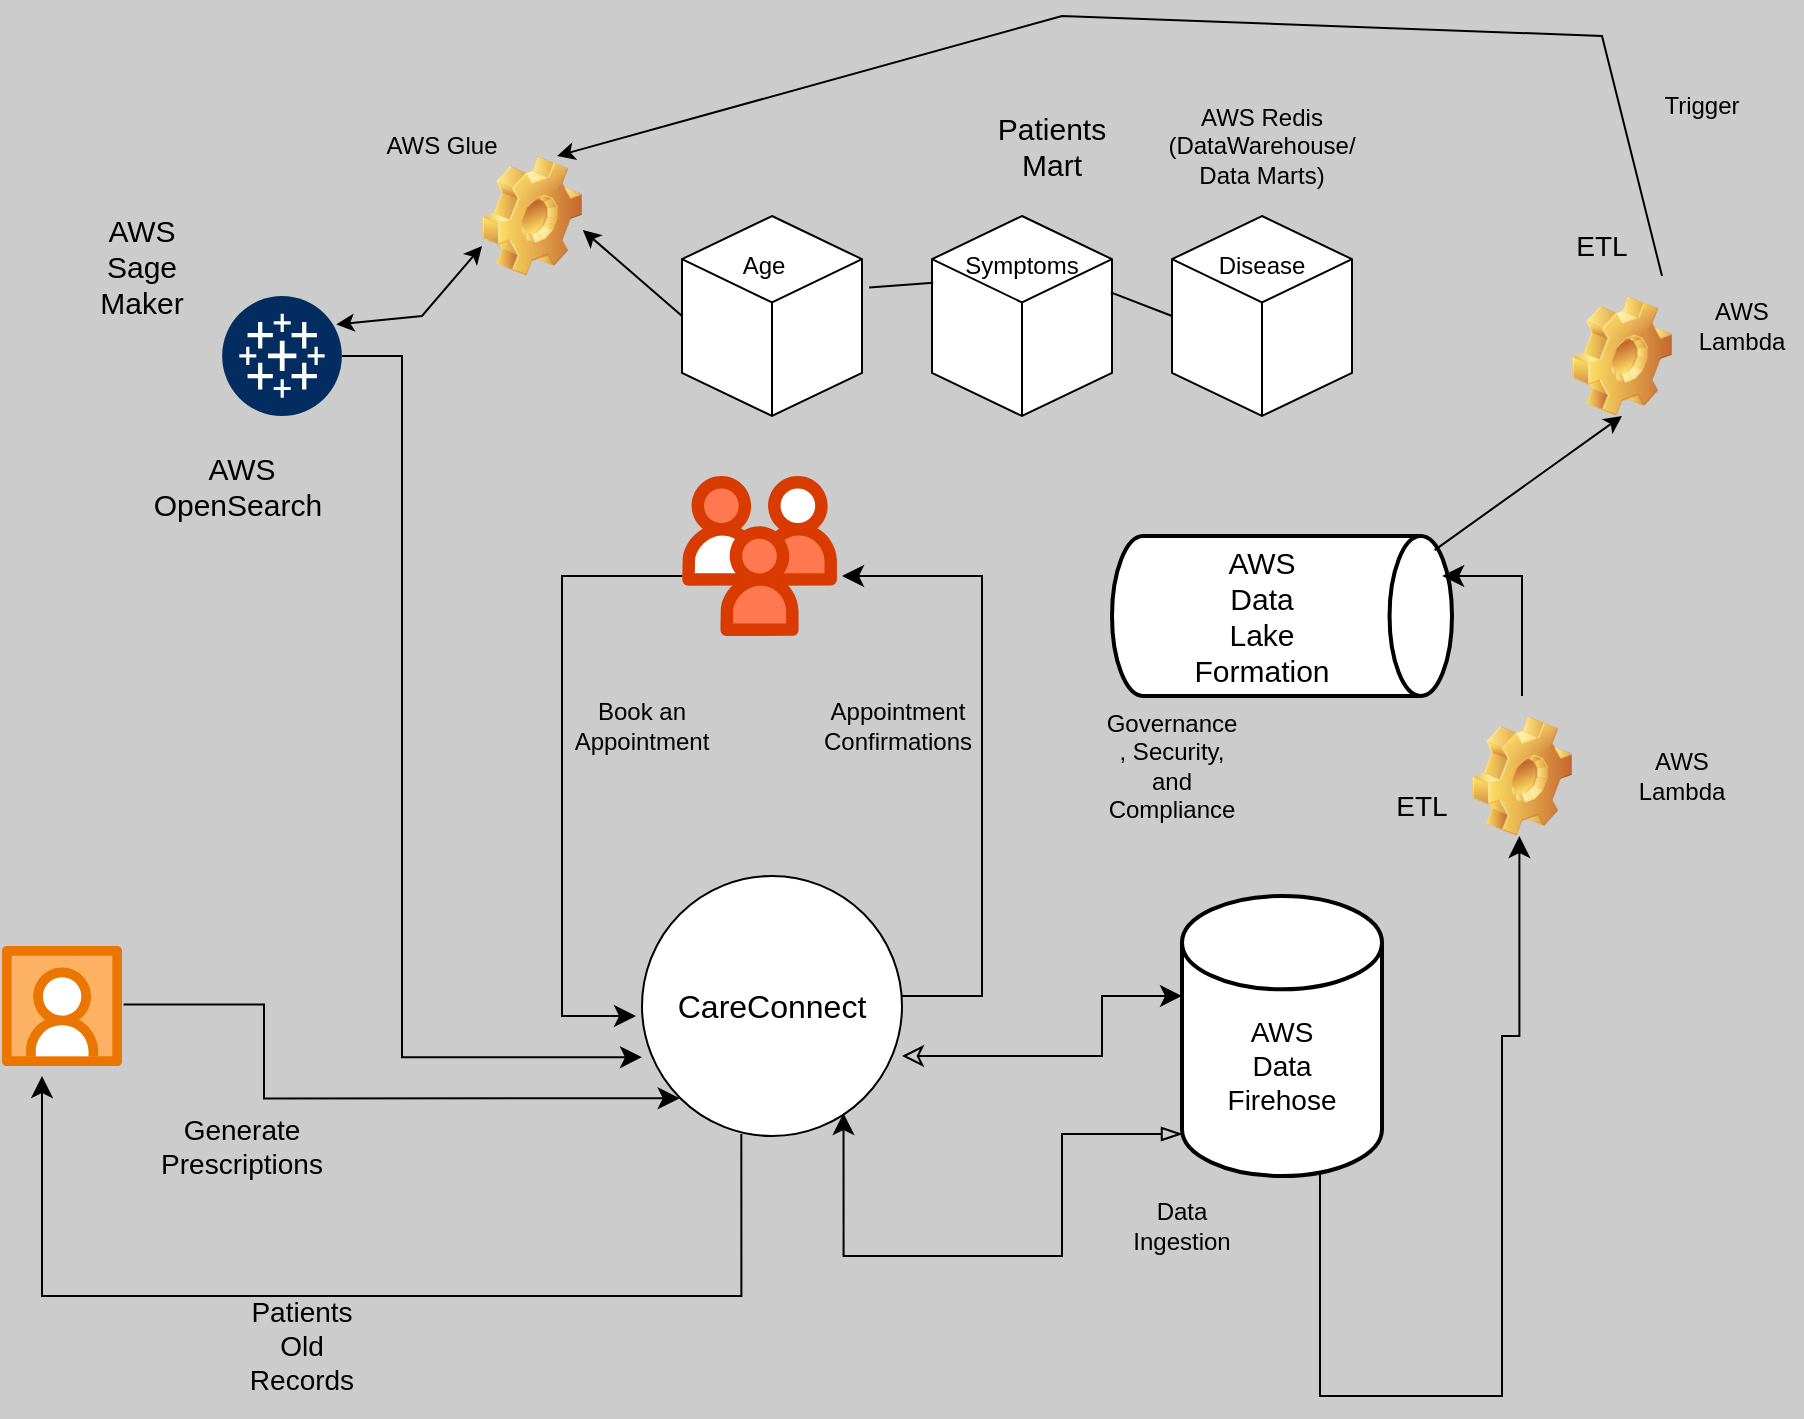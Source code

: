 <mxfile version="24.2.1" type="device">
  <diagram name="Page-1" id="udvCW65GLaHVHVGrBcbs">
    <mxGraphModel dx="1050" dy="557" grid="1" gridSize="10" guides="1" tooltips="1" connect="1" arrows="1" fold="1" page="1" pageScale="1" pageWidth="850" pageHeight="1100" background="#CCCCCC" math="0" shadow="0">
      <root>
        <mxCell id="0" />
        <mxCell id="1" parent="0" />
        <mxCell id="PTmdwTSmmHxyZHhgt3zp-11" value="" style="verticalLabelPosition=bottom;verticalAlign=top;html=1;shape=mxgraph.flowchart.on-page_reference;" parent="1" vertex="1">
          <mxGeometry x="380" y="440" width="130" height="130" as="geometry" />
        </mxCell>
        <mxCell id="PTmdwTSmmHxyZHhgt3zp-12" value="&lt;font style=&quot;font-size: 16px;&quot;&gt;CareConnect&lt;/font&gt;" style="text;html=1;strokeColor=none;fillColor=none;align=center;verticalAlign=middle;whiteSpace=wrap;rounded=0;" parent="1" vertex="1">
          <mxGeometry x="411.25" y="480" width="67.5" height="50" as="geometry" />
        </mxCell>
        <mxCell id="PTmdwTSmmHxyZHhgt3zp-13" value="" style="verticalLabelPosition=bottom;aspect=fixed;html=1;shape=mxgraph.salesforce.employees;" parent="1" vertex="1">
          <mxGeometry x="400" y="240" width="77.6" height="80" as="geometry" />
        </mxCell>
        <mxCell id="PTmdwTSmmHxyZHhgt3zp-14" value="" style="strokeWidth=2;html=1;shape=mxgraph.flowchart.database;whiteSpace=wrap;" parent="1" vertex="1">
          <mxGeometry x="650" y="450" width="100" height="140" as="geometry" />
        </mxCell>
        <mxCell id="PTmdwTSmmHxyZHhgt3zp-15" value="" style="strokeWidth=2;html=1;shape=mxgraph.flowchart.direct_data;whiteSpace=wrap;" parent="1" vertex="1">
          <mxGeometry x="615" y="270" width="170" height="80" as="geometry" />
        </mxCell>
        <mxCell id="PTmdwTSmmHxyZHhgt3zp-16" value="&lt;font style=&quot;font-size: 15px;&quot;&gt;AWS Data Lake Formation&lt;/font&gt;" style="text;html=1;strokeColor=none;fillColor=none;align=center;verticalAlign=middle;whiteSpace=wrap;rounded=0;" parent="1" vertex="1">
          <mxGeometry x="660" y="295" width="60" height="30" as="geometry" />
        </mxCell>
        <mxCell id="PTmdwTSmmHxyZHhgt3zp-17" value="&lt;font style=&quot;font-size: 14px;&quot;&gt;AWS Data Firehose&lt;br&gt;&lt;/font&gt;" style="text;html=1;strokeColor=none;fillColor=none;align=center;verticalAlign=middle;whiteSpace=wrap;rounded=0;" parent="1" vertex="1">
          <mxGeometry x="670" y="520" width="60" height="30" as="geometry" />
        </mxCell>
        <mxCell id="PTmdwTSmmHxyZHhgt3zp-26" value="" style="edgeStyle=segmentEdgeStyle;endArrow=classic;html=1;curved=0;rounded=0;endSize=8;startSize=8;" parent="1" source="PTmdwTSmmHxyZHhgt3zp-13" edge="1">
          <mxGeometry width="50" height="50" relative="1" as="geometry">
            <mxPoint x="380" y="290" as="sourcePoint" />
            <mxPoint x="377" y="510" as="targetPoint" />
            <Array as="points">
              <mxPoint x="340" y="290" />
              <mxPoint x="340" y="510" />
              <mxPoint x="377" y="510" />
            </Array>
          </mxGeometry>
        </mxCell>
        <mxCell id="PTmdwTSmmHxyZHhgt3zp-28" value="" style="edgeStyle=segmentEdgeStyle;endArrow=classic;html=1;curved=0;rounded=0;endSize=8;startSize=8;" parent="1" source="PTmdwTSmmHxyZHhgt3zp-11" edge="1">
          <mxGeometry width="50" height="50" relative="1" as="geometry">
            <mxPoint x="550" y="560" as="sourcePoint" />
            <mxPoint x="480" y="290" as="targetPoint" />
            <Array as="points">
              <mxPoint x="550" y="500" />
              <mxPoint x="550" y="290" />
            </Array>
          </mxGeometry>
        </mxCell>
        <mxCell id="PTmdwTSmmHxyZHhgt3zp-29" value="" style="verticalLabelPosition=bottom;aspect=fixed;html=1;shape=mxgraph.salesforce.social_studio;" parent="1" vertex="1">
          <mxGeometry x="60" y="475" width="60" height="60" as="geometry" />
        </mxCell>
        <mxCell id="PTmdwTSmmHxyZHhgt3zp-30" value="" style="edgeStyle=segmentEdgeStyle;endArrow=classic;html=1;curved=0;rounded=0;endSize=8;startSize=8;entryX=0;entryY=0.357;entryDx=0;entryDy=0;entryPerimeter=0;startArrow=classic;startFill=0;" parent="1" target="PTmdwTSmmHxyZHhgt3zp-14" edge="1">
          <mxGeometry width="50" height="50" relative="1" as="geometry">
            <mxPoint x="510" y="530" as="sourcePoint" />
            <mxPoint x="640" y="500" as="targetPoint" />
            <Array as="points">
              <mxPoint x="610" y="530" />
              <mxPoint x="610" y="500" />
            </Array>
          </mxGeometry>
        </mxCell>
        <mxCell id="PTmdwTSmmHxyZHhgt3zp-31" value="" style="edgeStyle=segmentEdgeStyle;endArrow=classic;html=1;curved=0;rounded=0;endSize=8;startSize=8;exitX=0;exitY=0.85;exitDx=0;exitDy=0;exitPerimeter=0;entryX=0.775;entryY=0.912;entryDx=0;entryDy=0;entryPerimeter=0;startArrow=blockThin;startFill=0;" parent="1" source="PTmdwTSmmHxyZHhgt3zp-14" target="PTmdwTSmmHxyZHhgt3zp-11" edge="1">
          <mxGeometry width="50" height="50" relative="1" as="geometry">
            <mxPoint x="640" y="570" as="sourcePoint" />
            <mxPoint x="480" y="570" as="targetPoint" />
            <Array as="points">
              <mxPoint x="590" y="569" />
              <mxPoint x="590" y="630" />
              <mxPoint x="481" y="630" />
            </Array>
          </mxGeometry>
        </mxCell>
        <mxCell id="PTmdwTSmmHxyZHhgt3zp-32" value="" style="edgeStyle=segmentEdgeStyle;endArrow=classic;html=1;curved=0;rounded=0;endSize=8;startSize=8;entryX=0.382;entryY=0.992;entryDx=0;entryDy=0;entryPerimeter=0;exitX=0.382;exitY=0.992;exitDx=0;exitDy=0;exitPerimeter=0;" parent="1" source="PTmdwTSmmHxyZHhgt3zp-11" edge="1">
          <mxGeometry width="50" height="50" relative="1" as="geometry">
            <mxPoint x="430" y="610" as="sourcePoint" />
            <mxPoint x="80" y="540" as="targetPoint" />
            <Array as="points">
              <mxPoint x="430" y="650" />
              <mxPoint x="80" y="650" />
            </Array>
          </mxGeometry>
        </mxCell>
        <mxCell id="PTmdwTSmmHxyZHhgt3zp-33" value="" style="edgeStyle=segmentEdgeStyle;endArrow=classic;html=1;curved=0;rounded=0;endSize=8;startSize=8;entryX=0.145;entryY=0.855;entryDx=0;entryDy=0;entryPerimeter=0;exitX=1.013;exitY=0.487;exitDx=0;exitDy=0;exitPerimeter=0;" parent="1" source="PTmdwTSmmHxyZHhgt3zp-29" target="PTmdwTSmmHxyZHhgt3zp-11" edge="1">
          <mxGeometry width="50" height="50" relative="1" as="geometry">
            <mxPoint x="270.79" y="694.2" as="sourcePoint" />
            <mxPoint x="170.79" y="534.2" as="targetPoint" />
            <Array as="points">
              <mxPoint x="191" y="504" />
              <mxPoint x="191" y="551" />
            </Array>
          </mxGeometry>
        </mxCell>
        <mxCell id="PTmdwTSmmHxyZHhgt3zp-35" value="" style="shape=image;html=1;verticalLabelPosition=bottom;verticalAlign=top;imageAspect=0;image=img/clipart/Gear_128x128.png" parent="1" vertex="1">
          <mxGeometry x="795" y="360" width="50" height="60" as="geometry" />
        </mxCell>
        <mxCell id="PTmdwTSmmHxyZHhgt3zp-36" value="&lt;font style=&quot;font-size: 14px;&quot;&gt;ETL&lt;/font&gt;" style="text;html=1;strokeColor=none;fillColor=none;align=center;verticalAlign=middle;whiteSpace=wrap;rounded=0;" parent="1" vertex="1">
          <mxGeometry x="740" y="390" width="60" height="30" as="geometry" />
        </mxCell>
        <mxCell id="PTmdwTSmmHxyZHhgt3zp-37" value="" style="html=1;whiteSpace=wrap;shape=isoCube2;backgroundOutline=1;isoAngle=15;" parent="1" vertex="1">
          <mxGeometry x="525" y="110" width="90" height="100" as="geometry" />
        </mxCell>
        <mxCell id="PTmdwTSmmHxyZHhgt3zp-38" value="" style="shape=image;html=1;verticalLabelPosition=bottom;verticalAlign=top;imageAspect=0;image=img/clipart/Gear_128x128.png" parent="1" vertex="1">
          <mxGeometry x="300" y="80" width="50" height="60" as="geometry" />
        </mxCell>
        <mxCell id="PTmdwTSmmHxyZHhgt3zp-41" value="" style="edgeStyle=segmentEdgeStyle;endArrow=classic;html=1;curved=0;rounded=0;endSize=8;startSize=8;entryX=0.971;entryY=0.25;entryDx=0;entryDy=0;entryPerimeter=0;" parent="1" target="PTmdwTSmmHxyZHhgt3zp-15" edge="1">
          <mxGeometry width="50" height="50" relative="1" as="geometry">
            <mxPoint x="820" y="350" as="sourcePoint" />
            <mxPoint x="820" y="280" as="targetPoint" />
            <Array as="points">
              <mxPoint x="820" y="350" />
              <mxPoint x="820" y="290" />
            </Array>
          </mxGeometry>
        </mxCell>
        <mxCell id="PTmdwTSmmHxyZHhgt3zp-49" value="" style="edgeStyle=segmentEdgeStyle;endArrow=classic;html=1;curved=0;rounded=0;endSize=8;startSize=8;exitX=0.636;exitY=0.993;exitDx=0;exitDy=0;exitPerimeter=0;entryX=0.5;entryY=1;entryDx=0;entryDy=0;" parent="1" edge="1">
          <mxGeometry width="50" height="50" relative="1" as="geometry">
            <mxPoint x="712.3" y="589.02" as="sourcePoint" />
            <mxPoint x="818.7" y="420" as="targetPoint" />
            <Array as="points">
              <mxPoint x="719" y="589" />
              <mxPoint x="719" y="700" />
              <mxPoint x="810" y="700" />
              <mxPoint x="810" y="520" />
              <mxPoint x="819" y="520" />
            </Array>
          </mxGeometry>
        </mxCell>
        <mxCell id="PTmdwTSmmHxyZHhgt3zp-50" value="" style="html=1;whiteSpace=wrap;shape=isoCube2;backgroundOutline=1;isoAngle=15;" parent="1" vertex="1">
          <mxGeometry x="645" y="110" width="90" height="100" as="geometry" />
        </mxCell>
        <mxCell id="PTmdwTSmmHxyZHhgt3zp-51" value="" style="html=1;whiteSpace=wrap;shape=isoCube2;backgroundOutline=1;isoAngle=15;" parent="1" vertex="1">
          <mxGeometry x="400" y="110" width="90" height="100" as="geometry" />
        </mxCell>
        <mxCell id="PTmdwTSmmHxyZHhgt3zp-53" value="" style="endArrow=none;html=1;rounded=0;entryX=0.007;entryY=0.334;entryDx=0;entryDy=0;entryPerimeter=0;exitX=1.04;exitY=0.358;exitDx=0;exitDy=0;exitPerimeter=0;" parent="1" source="PTmdwTSmmHxyZHhgt3zp-51" target="PTmdwTSmmHxyZHhgt3zp-37" edge="1">
          <mxGeometry width="50" height="50" relative="1" as="geometry">
            <mxPoint x="430" y="260" as="sourcePoint" />
            <mxPoint x="480" y="210" as="targetPoint" />
          </mxGeometry>
        </mxCell>
        <mxCell id="PTmdwTSmmHxyZHhgt3zp-55" value="" style="endArrow=none;html=1;rounded=0;exitX=0.993;exitY=0.382;exitDx=0;exitDy=0;exitPerimeter=0;entryX=0;entryY=0.5;entryDx=0;entryDy=0;entryPerimeter=0;" parent="1" source="PTmdwTSmmHxyZHhgt3zp-37" target="PTmdwTSmmHxyZHhgt3zp-50" edge="1">
          <mxGeometry width="50" height="50" relative="1" as="geometry">
            <mxPoint x="430" y="260" as="sourcePoint" />
            <mxPoint x="640" y="160" as="targetPoint" />
          </mxGeometry>
        </mxCell>
        <mxCell id="PTmdwTSmmHxyZHhgt3zp-56" value="&lt;font style=&quot;font-size: 15px;&quot;&gt;Patients Mart&lt;/font&gt;" style="text;html=1;strokeColor=none;fillColor=none;align=center;verticalAlign=middle;whiteSpace=wrap;rounded=0;" parent="1" vertex="1">
          <mxGeometry x="555" y="60" width="60" height="30" as="geometry" />
        </mxCell>
        <mxCell id="PTmdwTSmmHxyZHhgt3zp-57" value="" style="verticalLabelPosition=bottom;aspect=fixed;html=1;shape=mxgraph.salesforce.analytics2;" parent="1" vertex="1">
          <mxGeometry x="170" y="150" width="60" height="60" as="geometry" />
        </mxCell>
        <mxCell id="PTmdwTSmmHxyZHhgt3zp-58" value="&lt;font style=&quot;font-size: 15px;&quot;&gt;AWS Sage Maker&lt;/font&gt;" style="text;html=1;strokeColor=none;fillColor=none;align=center;verticalAlign=middle;whiteSpace=wrap;rounded=0;" parent="1" vertex="1">
          <mxGeometry x="100" y="120" width="60" height="30" as="geometry" />
        </mxCell>
        <mxCell id="PTmdwTSmmHxyZHhgt3zp-59" value="" style="endArrow=classic;html=1;rounded=0;exitX=0;exitY=0.5;exitDx=0;exitDy=0;exitPerimeter=0;entryX=1.008;entryY=0.617;entryDx=0;entryDy=0;entryPerimeter=0;" parent="1" source="PTmdwTSmmHxyZHhgt3zp-51" target="PTmdwTSmmHxyZHhgt3zp-38" edge="1">
          <mxGeometry width="50" height="50" relative="1" as="geometry">
            <mxPoint x="430" y="360" as="sourcePoint" />
            <mxPoint x="370" y="130" as="targetPoint" />
          </mxGeometry>
        </mxCell>
        <mxCell id="PTmdwTSmmHxyZHhgt3zp-61" value="" style="endArrow=classic;startArrow=classic;html=1;rounded=0;exitX=0.954;exitY=0.237;exitDx=0;exitDy=0;exitPerimeter=0;entryX=0;entryY=0.75;entryDx=0;entryDy=0;" parent="1" source="PTmdwTSmmHxyZHhgt3zp-57" target="PTmdwTSmmHxyZHhgt3zp-38" edge="1">
          <mxGeometry width="50" height="50" relative="1" as="geometry">
            <mxPoint x="430" y="360" as="sourcePoint" />
            <mxPoint x="480" y="310" as="targetPoint" />
            <Array as="points">
              <mxPoint x="270" y="160" />
            </Array>
          </mxGeometry>
        </mxCell>
        <mxCell id="PTmdwTSmmHxyZHhgt3zp-62" value="" style="endArrow=classic;html=1;rounded=0;exitX=0.949;exitY=0.088;exitDx=0;exitDy=0;exitPerimeter=0;entryX=0.5;entryY=1;entryDx=0;entryDy=0;" parent="1" source="PTmdwTSmmHxyZHhgt3zp-15" target="TX2Ast-f3qc4IRG_Ohm--6" edge="1">
          <mxGeometry width="50" height="50" relative="1" as="geometry">
            <mxPoint x="430" y="360" as="sourcePoint" />
            <mxPoint x="940" y="250" as="targetPoint" />
          </mxGeometry>
        </mxCell>
        <mxCell id="PTmdwTSmmHxyZHhgt3zp-67" value="" style="edgeStyle=segmentEdgeStyle;endArrow=classic;html=1;curved=0;rounded=0;endSize=8;startSize=8;entryX=0;entryY=0.697;entryDx=0;entryDy=0;entryPerimeter=0;" parent="1" source="PTmdwTSmmHxyZHhgt3zp-57" target="PTmdwTSmmHxyZHhgt3zp-11" edge="1">
          <mxGeometry width="50" height="50" relative="1" as="geometry">
            <mxPoint x="260" y="210" as="sourcePoint" />
            <mxPoint x="350" y="530" as="targetPoint" />
            <Array as="points">
              <mxPoint x="260" y="180" />
              <mxPoint x="260" y="531" />
            </Array>
          </mxGeometry>
        </mxCell>
        <mxCell id="PTmdwTSmmHxyZHhgt3zp-68" value="&lt;font style=&quot;font-size: 14px;&quot;&gt;Patients Old Records&lt;/font&gt;" style="text;html=1;strokeColor=none;fillColor=none;align=center;verticalAlign=middle;whiteSpace=wrap;rounded=0;" parent="1" vertex="1">
          <mxGeometry x="180" y="660" width="60" height="30" as="geometry" />
        </mxCell>
        <mxCell id="PTmdwTSmmHxyZHhgt3zp-69" value="&lt;font style=&quot;font-size: 14px;&quot;&gt;Generate Prescriptions&lt;/font&gt;" style="text;html=1;strokeColor=none;fillColor=none;align=center;verticalAlign=middle;whiteSpace=wrap;rounded=0;" parent="1" vertex="1">
          <mxGeometry x="150" y="560" width="60" height="30" as="geometry" />
        </mxCell>
        <mxCell id="PTmdwTSmmHxyZHhgt3zp-70" value="Age" style="text;html=1;strokeColor=none;fillColor=none;align=center;verticalAlign=middle;whiteSpace=wrap;rounded=0;" parent="1" vertex="1">
          <mxGeometry x="411.25" y="120" width="60" height="30" as="geometry" />
        </mxCell>
        <mxCell id="PTmdwTSmmHxyZHhgt3zp-71" value="Symptoms" style="text;html=1;strokeColor=none;fillColor=none;align=center;verticalAlign=middle;whiteSpace=wrap;rounded=0;" parent="1" vertex="1">
          <mxGeometry x="540" y="120" width="60" height="30" as="geometry" />
        </mxCell>
        <mxCell id="PTmdwTSmmHxyZHhgt3zp-72" value="Disease" style="text;html=1;strokeColor=none;fillColor=none;align=center;verticalAlign=middle;whiteSpace=wrap;rounded=0;" parent="1" vertex="1">
          <mxGeometry x="660" y="120" width="60" height="30" as="geometry" />
        </mxCell>
        <mxCell id="PTmdwTSmmHxyZHhgt3zp-73" value="Book an Appointment" style="text;html=1;strokeColor=none;fillColor=none;align=center;verticalAlign=middle;whiteSpace=wrap;rounded=0;" parent="1" vertex="1">
          <mxGeometry x="350" y="350" width="60" height="30" as="geometry" />
        </mxCell>
        <mxCell id="PTmdwTSmmHxyZHhgt3zp-74" value="Appointment&lt;br&gt;Confirmations" style="text;html=1;strokeColor=none;fillColor=none;align=center;verticalAlign=middle;whiteSpace=wrap;rounded=0;" parent="1" vertex="1">
          <mxGeometry x="477.6" y="350" width="60" height="30" as="geometry" />
        </mxCell>
        <mxCell id="TX2Ast-f3qc4IRG_Ohm--3" value="AWS Lambda" style="text;html=1;align=center;verticalAlign=middle;whiteSpace=wrap;rounded=0;" vertex="1" parent="1">
          <mxGeometry x="870" y="375" width="60" height="30" as="geometry" />
        </mxCell>
        <mxCell id="TX2Ast-f3qc4IRG_Ohm--4" value="AWS Redis (DataWarehouse/ Data Marts)" style="text;html=1;align=center;verticalAlign=middle;whiteSpace=wrap;rounded=0;" vertex="1" parent="1">
          <mxGeometry x="660" y="60" width="60" height="30" as="geometry" />
        </mxCell>
        <mxCell id="TX2Ast-f3qc4IRG_Ohm--5" value="Governance , Security, and Compliance" style="text;html=1;align=center;verticalAlign=middle;whiteSpace=wrap;rounded=0;" vertex="1" parent="1">
          <mxGeometry x="615" y="370" width="60" height="30" as="geometry" />
        </mxCell>
        <mxCell id="TX2Ast-f3qc4IRG_Ohm--6" value="" style="shape=image;html=1;verticalLabelPosition=bottom;verticalAlign=top;imageAspect=0;image=img/clipart/Gear_128x128.png" vertex="1" parent="1">
          <mxGeometry x="845" y="150" width="50" height="60" as="geometry" />
        </mxCell>
        <mxCell id="TX2Ast-f3qc4IRG_Ohm--7" value="" style="endArrow=classic;html=1;rounded=0;exitX=1;exitY=1;exitDx=0;exitDy=0;entryX=0.75;entryY=0;entryDx=0;entryDy=0;" edge="1" parent="1" source="TX2Ast-f3qc4IRG_Ohm--9" target="PTmdwTSmmHxyZHhgt3zp-38">
          <mxGeometry width="50" height="50" relative="1" as="geometry">
            <mxPoint x="786" y="287" as="sourcePoint" />
            <mxPoint x="310" y="20" as="targetPoint" />
            <Array as="points">
              <mxPoint x="860" y="20" />
              <mxPoint x="590" y="10" />
            </Array>
          </mxGeometry>
        </mxCell>
        <mxCell id="TX2Ast-f3qc4IRG_Ohm--8" value="AWS Lambda" style="text;html=1;align=center;verticalAlign=middle;whiteSpace=wrap;rounded=0;" vertex="1" parent="1">
          <mxGeometry x="900" y="150" width="60" height="30" as="geometry" />
        </mxCell>
        <mxCell id="TX2Ast-f3qc4IRG_Ohm--9" value="&lt;font style=&quot;font-size: 14px;&quot;&gt;ETL&lt;/font&gt;" style="text;html=1;strokeColor=none;fillColor=none;align=center;verticalAlign=middle;whiteSpace=wrap;rounded=0;" vertex="1" parent="1">
          <mxGeometry x="830" y="110" width="60" height="30" as="geometry" />
        </mxCell>
        <mxCell id="TX2Ast-f3qc4IRG_Ohm--11" value="Trigger" style="text;html=1;align=center;verticalAlign=middle;whiteSpace=wrap;rounded=0;" vertex="1" parent="1">
          <mxGeometry x="880" y="40" width="60" height="30" as="geometry" />
        </mxCell>
        <mxCell id="TX2Ast-f3qc4IRG_Ohm--12" value="AWS Glue" style="text;html=1;align=center;verticalAlign=middle;whiteSpace=wrap;rounded=0;" vertex="1" parent="1">
          <mxGeometry x="250" y="60" width="60" height="30" as="geometry" />
        </mxCell>
        <mxCell id="TX2Ast-f3qc4IRG_Ohm--14" value="&lt;font style=&quot;font-size: 15px;&quot;&gt;AWS OpenSearch&amp;nbsp;&lt;/font&gt;" style="text;html=1;strokeColor=none;fillColor=none;align=center;verticalAlign=middle;whiteSpace=wrap;rounded=0;" vertex="1" parent="1">
          <mxGeometry x="150" y="230" width="60" height="30" as="geometry" />
        </mxCell>
        <mxCell id="TX2Ast-f3qc4IRG_Ohm--15" value="Data Ingestion" style="text;html=1;align=center;verticalAlign=middle;whiteSpace=wrap;rounded=0;" vertex="1" parent="1">
          <mxGeometry x="620" y="600" width="60" height="30" as="geometry" />
        </mxCell>
      </root>
    </mxGraphModel>
  </diagram>
</mxfile>
